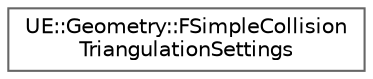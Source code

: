 digraph "Graphical Class Hierarchy"
{
 // INTERACTIVE_SVG=YES
 // LATEX_PDF_SIZE
  bgcolor="transparent";
  edge [fontname=Helvetica,fontsize=10,labelfontname=Helvetica,labelfontsize=10];
  node [fontname=Helvetica,fontsize=10,shape=box,height=0.2,width=0.4];
  rankdir="LR";
  Node0 [id="Node000000",label="UE::Geometry::FSimpleCollision\lTriangulationSettings",height=0.2,width=0.4,color="grey40", fillcolor="white", style="filled",URL="$d1/d3b/structUE_1_1Geometry_1_1FSimpleCollisionTriangulationSettings.html",tooltip=" "];
}
